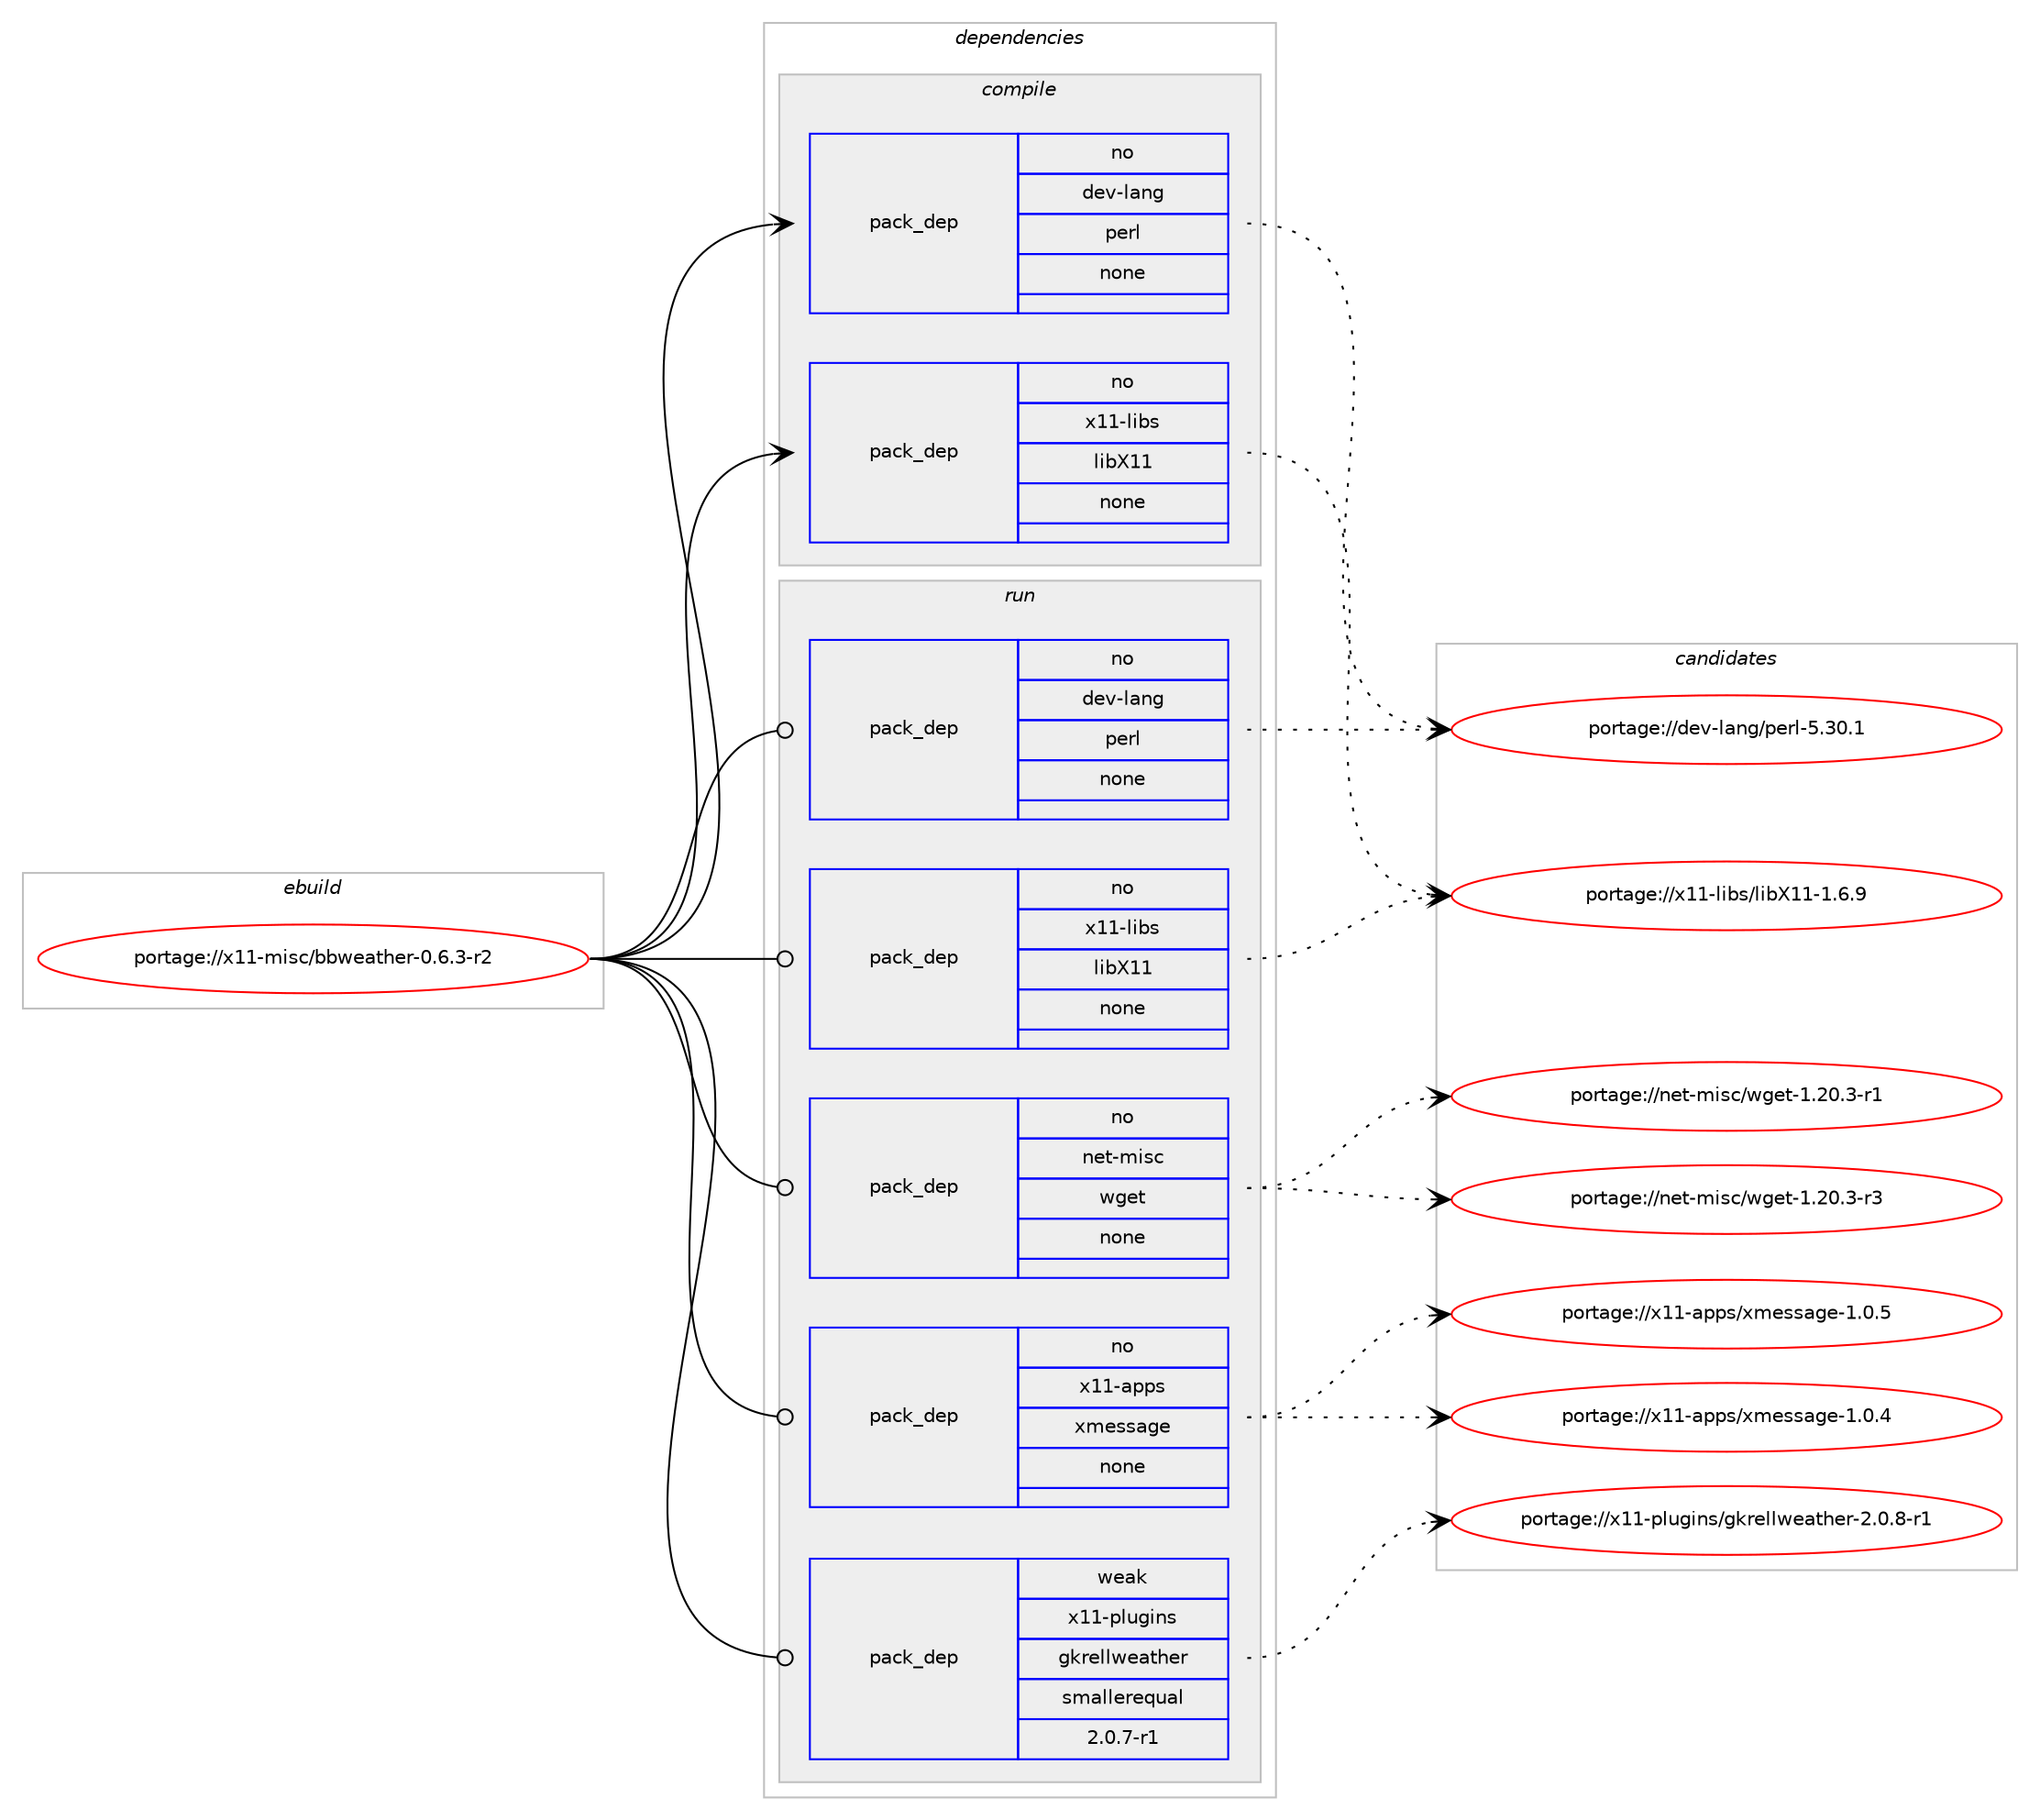 digraph prolog {

# *************
# Graph options
# *************

newrank=true;
concentrate=true;
compound=true;
graph [rankdir=LR,fontname=Helvetica,fontsize=10,ranksep=1.5];#, ranksep=2.5, nodesep=0.2];
edge  [arrowhead=vee];
node  [fontname=Helvetica,fontsize=10];

# **********
# The ebuild
# **********

subgraph cluster_leftcol {
color=gray;
rank=same;
label=<<i>ebuild</i>>;
id [label="portage://x11-misc/bbweather-0.6.3-r2", color=red, width=4, href="../x11-misc/bbweather-0.6.3-r2.svg"];
}

# ****************
# The dependencies
# ****************

subgraph cluster_midcol {
color=gray;
label=<<i>dependencies</i>>;
subgraph cluster_compile {
fillcolor="#eeeeee";
style=filled;
label=<<i>compile</i>>;
subgraph pack10858 {
dependency12808 [label=<<TABLE BORDER="0" CELLBORDER="1" CELLSPACING="0" CELLPADDING="4" WIDTH="220"><TR><TD ROWSPAN="6" CELLPADDING="30">pack_dep</TD></TR><TR><TD WIDTH="110">no</TD></TR><TR><TD>dev-lang</TD></TR><TR><TD>perl</TD></TR><TR><TD>none</TD></TR><TR><TD></TD></TR></TABLE>>, shape=none, color=blue];
}
id:e -> dependency12808:w [weight=20,style="solid",arrowhead="vee"];
subgraph pack10859 {
dependency12809 [label=<<TABLE BORDER="0" CELLBORDER="1" CELLSPACING="0" CELLPADDING="4" WIDTH="220"><TR><TD ROWSPAN="6" CELLPADDING="30">pack_dep</TD></TR><TR><TD WIDTH="110">no</TD></TR><TR><TD>x11-libs</TD></TR><TR><TD>libX11</TD></TR><TR><TD>none</TD></TR><TR><TD></TD></TR></TABLE>>, shape=none, color=blue];
}
id:e -> dependency12809:w [weight=20,style="solid",arrowhead="vee"];
}
subgraph cluster_compileandrun {
fillcolor="#eeeeee";
style=filled;
label=<<i>compile and run</i>>;
}
subgraph cluster_run {
fillcolor="#eeeeee";
style=filled;
label=<<i>run</i>>;
subgraph pack10860 {
dependency12810 [label=<<TABLE BORDER="0" CELLBORDER="1" CELLSPACING="0" CELLPADDING="4" WIDTH="220"><TR><TD ROWSPAN="6" CELLPADDING="30">pack_dep</TD></TR><TR><TD WIDTH="110">no</TD></TR><TR><TD>dev-lang</TD></TR><TR><TD>perl</TD></TR><TR><TD>none</TD></TR><TR><TD></TD></TR></TABLE>>, shape=none, color=blue];
}
id:e -> dependency12810:w [weight=20,style="solid",arrowhead="odot"];
subgraph pack10861 {
dependency12811 [label=<<TABLE BORDER="0" CELLBORDER="1" CELLSPACING="0" CELLPADDING="4" WIDTH="220"><TR><TD ROWSPAN="6" CELLPADDING="30">pack_dep</TD></TR><TR><TD WIDTH="110">no</TD></TR><TR><TD>net-misc</TD></TR><TR><TD>wget</TD></TR><TR><TD>none</TD></TR><TR><TD></TD></TR></TABLE>>, shape=none, color=blue];
}
id:e -> dependency12811:w [weight=20,style="solid",arrowhead="odot"];
subgraph pack10862 {
dependency12812 [label=<<TABLE BORDER="0" CELLBORDER="1" CELLSPACING="0" CELLPADDING="4" WIDTH="220"><TR><TD ROWSPAN="6" CELLPADDING="30">pack_dep</TD></TR><TR><TD WIDTH="110">no</TD></TR><TR><TD>x11-apps</TD></TR><TR><TD>xmessage</TD></TR><TR><TD>none</TD></TR><TR><TD></TD></TR></TABLE>>, shape=none, color=blue];
}
id:e -> dependency12812:w [weight=20,style="solid",arrowhead="odot"];
subgraph pack10863 {
dependency12813 [label=<<TABLE BORDER="0" CELLBORDER="1" CELLSPACING="0" CELLPADDING="4" WIDTH="220"><TR><TD ROWSPAN="6" CELLPADDING="30">pack_dep</TD></TR><TR><TD WIDTH="110">no</TD></TR><TR><TD>x11-libs</TD></TR><TR><TD>libX11</TD></TR><TR><TD>none</TD></TR><TR><TD></TD></TR></TABLE>>, shape=none, color=blue];
}
id:e -> dependency12813:w [weight=20,style="solid",arrowhead="odot"];
subgraph pack10864 {
dependency12814 [label=<<TABLE BORDER="0" CELLBORDER="1" CELLSPACING="0" CELLPADDING="4" WIDTH="220"><TR><TD ROWSPAN="6" CELLPADDING="30">pack_dep</TD></TR><TR><TD WIDTH="110">weak</TD></TR><TR><TD>x11-plugins</TD></TR><TR><TD>gkrellweather</TD></TR><TR><TD>smallerequal</TD></TR><TR><TD>2.0.7-r1</TD></TR></TABLE>>, shape=none, color=blue];
}
id:e -> dependency12814:w [weight=20,style="solid",arrowhead="odot"];
}
}

# **************
# The candidates
# **************

subgraph cluster_choices {
rank=same;
color=gray;
label=<<i>candidates</i>>;

subgraph choice10858 {
color=black;
nodesep=1;
choice10010111845108971101034711210111410845534651484649 [label="portage://dev-lang/perl-5.30.1", color=red, width=4,href="../dev-lang/perl-5.30.1.svg"];
dependency12808:e -> choice10010111845108971101034711210111410845534651484649:w [style=dotted,weight="100"];
}
subgraph choice10859 {
color=black;
nodesep=1;
choice120494945108105981154710810598884949454946544657 [label="portage://x11-libs/libX11-1.6.9", color=red, width=4,href="../x11-libs/libX11-1.6.9.svg"];
dependency12809:e -> choice120494945108105981154710810598884949454946544657:w [style=dotted,weight="100"];
}
subgraph choice10860 {
color=black;
nodesep=1;
choice10010111845108971101034711210111410845534651484649 [label="portage://dev-lang/perl-5.30.1", color=red, width=4,href="../dev-lang/perl-5.30.1.svg"];
dependency12810:e -> choice10010111845108971101034711210111410845534651484649:w [style=dotted,weight="100"];
}
subgraph choice10861 {
color=black;
nodesep=1;
choice110101116451091051159947119103101116454946504846514511451 [label="portage://net-misc/wget-1.20.3-r3", color=red, width=4,href="../net-misc/wget-1.20.3-r3.svg"];
choice110101116451091051159947119103101116454946504846514511449 [label="portage://net-misc/wget-1.20.3-r1", color=red, width=4,href="../net-misc/wget-1.20.3-r1.svg"];
dependency12811:e -> choice110101116451091051159947119103101116454946504846514511451:w [style=dotted,weight="100"];
dependency12811:e -> choice110101116451091051159947119103101116454946504846514511449:w [style=dotted,weight="100"];
}
subgraph choice10862 {
color=black;
nodesep=1;
choice120494945971121121154712010910111511597103101454946484653 [label="portage://x11-apps/xmessage-1.0.5", color=red, width=4,href="../x11-apps/xmessage-1.0.5.svg"];
choice120494945971121121154712010910111511597103101454946484652 [label="portage://x11-apps/xmessage-1.0.4", color=red, width=4,href="../x11-apps/xmessage-1.0.4.svg"];
dependency12812:e -> choice120494945971121121154712010910111511597103101454946484653:w [style=dotted,weight="100"];
dependency12812:e -> choice120494945971121121154712010910111511597103101454946484652:w [style=dotted,weight="100"];
}
subgraph choice10863 {
color=black;
nodesep=1;
choice120494945108105981154710810598884949454946544657 [label="portage://x11-libs/libX11-1.6.9", color=red, width=4,href="../x11-libs/libX11-1.6.9.svg"];
dependency12813:e -> choice120494945108105981154710810598884949454946544657:w [style=dotted,weight="100"];
}
subgraph choice10864 {
color=black;
nodesep=1;
choice12049494511210811710310511011547103107114101108108119101971161041011144550464846564511449 [label="portage://x11-plugins/gkrellweather-2.0.8-r1", color=red, width=4,href="../x11-plugins/gkrellweather-2.0.8-r1.svg"];
dependency12814:e -> choice12049494511210811710310511011547103107114101108108119101971161041011144550464846564511449:w [style=dotted,weight="100"];
}
}

}
